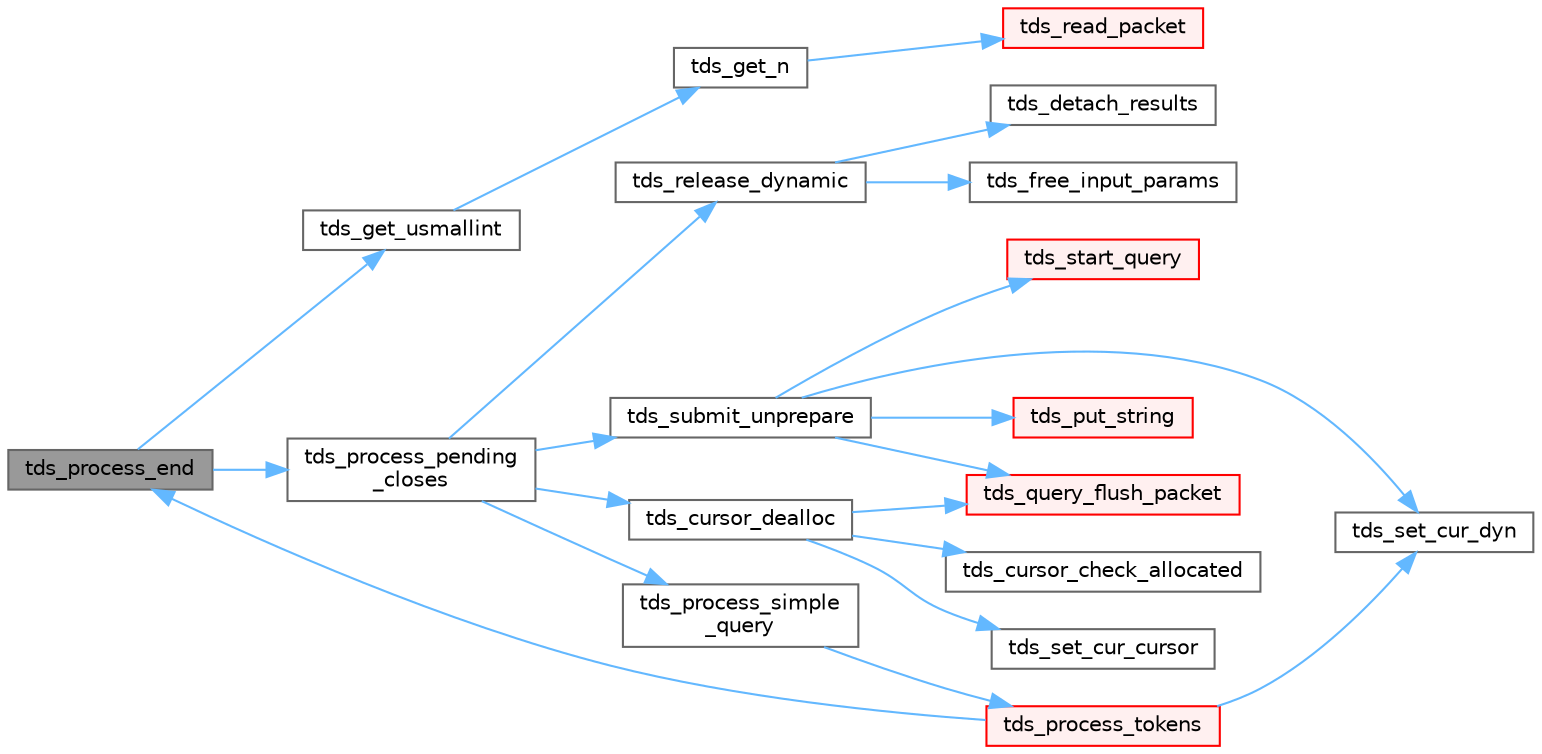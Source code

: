 digraph "tds_process_end"
{
 // LATEX_PDF_SIZE
  bgcolor="transparent";
  edge [fontname=Helvetica,fontsize=10,labelfontname=Helvetica,labelfontsize=10];
  node [fontname=Helvetica,fontsize=10,shape=box,height=0.2,width=0.4];
  rankdir="LR";
  Node1 [id="Node000001",label="tds_process_end",height=0.2,width=0.4,color="gray40", fillcolor="grey60", style="filled", fontcolor="black",tooltip="tds_process_end() processes any of the DONE, DONEPROC, or DONEINPROC tokens."];
  Node1 -> Node2 [id="edge1_Node000001_Node000002",color="steelblue1",style="solid",tooltip=" "];
  Node2 [id="Node000002",label="tds_get_usmallint",height=0.2,width=0.4,color="grey40", fillcolor="white", style="filled",URL="$a00579.html#gad38aa5b9547817854ccba1fcc7855861",tooltip="Get an int16 from the server."];
  Node2 -> Node3 [id="edge2_Node000002_Node000003",color="steelblue1",style="solid",tooltip=" "];
  Node3 [id="Node000003",label="tds_get_n",height=0.2,width=0.4,color="grey40", fillcolor="white", style="filled",URL="$a00579.html#gae777dd57e8d1bb40349d7d7d8434fddf",tooltip="Get N bytes from the buffer and return them in the already allocated space   given to us."];
  Node3 -> Node4 [id="edge3_Node000003_Node000004",color="steelblue1",style="solid",tooltip=" "];
  Node4 [id="Node000004",label="tds_read_packet",height=0.2,width=0.4,color="red", fillcolor="#FFF0F0", style="filled",URL="$a00579.html#ga410619783bdf2bb60b0f27a5578e0e07",tooltip="Read in one 'packet' from the server."];
  Node1 -> Node6 [id="edge4_Node000001_Node000006",color="steelblue1",style="solid",tooltip=" "];
  Node6 [id="Node000006",label="tds_process_pending\l_closes",height=0.2,width=0.4,color="grey40", fillcolor="white", style="filled",URL="$a00580.html#ga69902dffb299d62a799888e0fa3ccd68",tooltip="Attempt to close all deferred closes (dynamics and cursors)."];
  Node6 -> Node7 [id="edge5_Node000006_Node000007",color="steelblue1",style="solid",tooltip=" "];
  Node7 [id="Node000007",label="tds_cursor_dealloc",height=0.2,width=0.4,color="grey40", fillcolor="white", style="filled",URL="$a00578.html#gab25de0567ac096e8f8e88490eeddf562",tooltip="Send a deallocation request to server."];
  Node7 -> Node8 [id="edge6_Node000007_Node000008",color="steelblue1",style="solid",tooltip=" "];
  Node8 [id="Node000008",label="tds_cursor_check_allocated",height=0.2,width=0.4,color="grey40", fillcolor="white", style="filled",URL="$a00578.html#ga2a64baaf4aa50ef601a49b801dfdaaf6",tooltip="Check if a cursor is allocated into the server."];
  Node7 -> Node9 [id="edge7_Node000007_Node000009",color="steelblue1",style="solid",tooltip=" "];
  Node9 [id="Node000009",label="tds_query_flush_packet",height=0.2,width=0.4,color="red", fillcolor="#FFF0F0", style="filled",URL="$a00578.html#gada27f4cfce925240ad33b71b63ca692d",tooltip="Flush query packet."];
  Node7 -> Node11 [id="edge8_Node000007_Node000011",color="steelblue1",style="solid",tooltip=" "];
  Node11 [id="Node000011",label="tds_set_cur_cursor",height=0.2,width=0.4,color="grey40", fillcolor="white", style="filled",URL="$a00578.html#ga34fb1084682cc31fe02a4a7946955a5a",tooltip="Set current cursor."];
  Node6 -> Node12 [id="edge9_Node000006_Node000012",color="steelblue1",style="solid",tooltip=" "];
  Node12 [id="Node000012",label="tds_process_simple\l_query",height=0.2,width=0.4,color="grey40", fillcolor="white", style="filled",URL="$a00580.html#gaeeb1562044786ea17bea361ed83e6946",tooltip="Process results for simple query as \"SET TEXTSIZE\" or \"USE dbname\" If the statement returns results,..."];
  Node12 -> Node13 [id="edge10_Node000012_Node000013",color="steelblue1",style="solid",tooltip=" "];
  Node13 [id="Node000013",label="tds_process_tokens",height=0.2,width=0.4,color="red", fillcolor="#FFF0F0", style="filled",URL="$a00580.html#gabfc9de1d1fe718818caf63a4be4035a6",tooltip="process all streams."];
  Node13 -> Node1 [id="edge11_Node000013_Node000001",color="steelblue1",style="solid",tooltip=" "];
  Node13 -> Node83 [id="edge12_Node000013_Node000083",color="steelblue1",style="solid",tooltip=" "];
  Node83 [id="Node000083",label="tds_set_cur_dyn",height=0.2,width=0.4,color="grey40", fillcolor="white", style="filled",URL="$a00578.html#gae8b7db85af16701fc0604eb117cbd4e4",tooltip="Set current dynamic."];
  Node6 -> Node84 [id="edge13_Node000006_Node000084",color="steelblue1",style="solid",tooltip=" "];
  Node84 [id="Node000084",label="tds_release_dynamic",height=0.2,width=0.4,color="grey40", fillcolor="white", style="filled",URL="$a00577.html#gabf2fdb0def5388508602ee7dd2f49506",tooltip="Frees dynamic statement."];
  Node84 -> Node85 [id="edge14_Node000084_Node000085",color="steelblue1",style="solid",tooltip=" "];
  Node85 [id="Node000085",label="tds_detach_results",height=0.2,width=0.4,color="grey40", fillcolor="white", style="filled",URL="$a00577.html#ga1d60bf443e274797b1d1a9e7418ab962",tooltip="Detach result info from it current socket."];
  Node84 -> Node86 [id="edge15_Node000084_Node000086",color="steelblue1",style="solid",tooltip=" "];
  Node86 [id="Node000086",label="tds_free_input_params",height=0.2,width=0.4,color="grey40", fillcolor="white", style="filled",URL="$a00577.html#gabdc5fee73b22345c02ab894e49ad7f95",tooltip="Frees all allocated input parameters of a dynamic statement."];
  Node6 -> Node87 [id="edge16_Node000006_Node000087",color="steelblue1",style="solid",tooltip=" "];
  Node87 [id="Node000087",label="tds_submit_unprepare",height=0.2,width=0.4,color="grey40", fillcolor="white", style="filled",URL="$a00578.html#gaf573d8d4d2660c8c27770573fca05ff5",tooltip="Send a unprepare request for a prepared query."];
  Node87 -> Node88 [id="edge17_Node000087_Node000088",color="steelblue1",style="solid",tooltip=" "];
  Node88 [id="Node000088",label="tds_put_string",height=0.2,width=0.4,color="red", fillcolor="#FFF0F0", style="filled",URL="$a00579.html#ga1fcaf8d488cc1390f106ce3ad0bf37b4",tooltip="Output a string to wire automatic translate string to unicode if needed."];
  Node87 -> Node9 [id="edge18_Node000087_Node000009",color="steelblue1",style="solid",tooltip=" "];
  Node87 -> Node83 [id="edge19_Node000087_Node000083",color="steelblue1",style="solid",tooltip=" "];
  Node87 -> Node93 [id="edge20_Node000087_Node000093",color="steelblue1",style="solid",tooltip=" "];
  Node93 [id="Node000093",label="tds_start_query",height=0.2,width=0.4,color="red", fillcolor="#FFF0F0", style="filled",URL="$a00578.html#ga0da385231bfa3dc49377e1fb2bea2c07",tooltip="Start query packet of a given type."];
}
